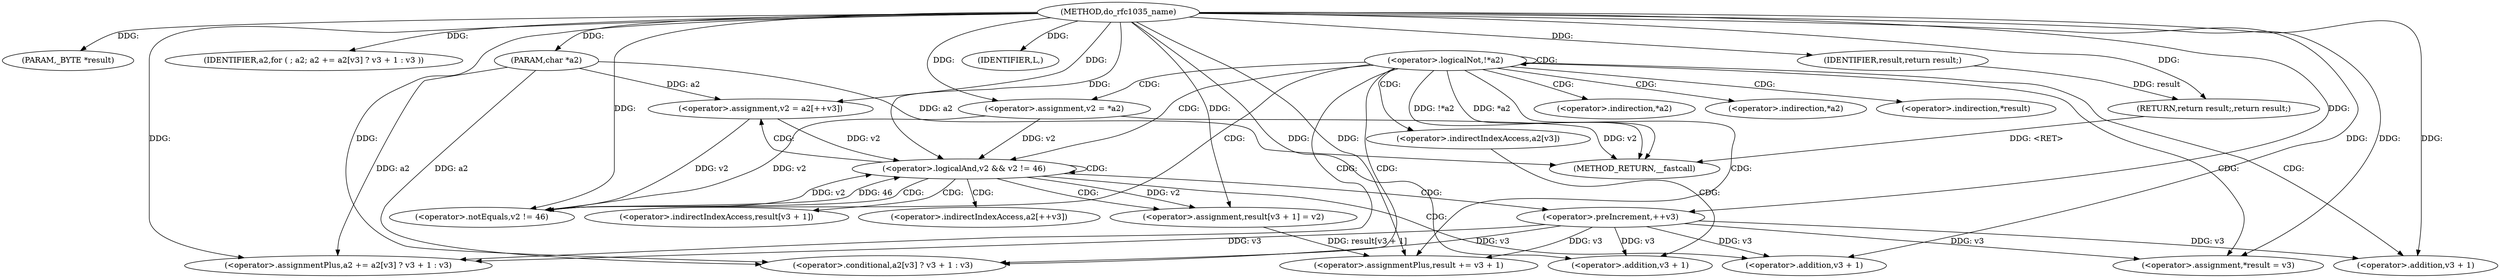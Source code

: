 digraph do_rfc1035_name {  
"1000103" [label = "(METHOD,do_rfc1035_name)" ]
"1000163" [label = "(METHOD_RETURN,__fastcall)" ]
"1000104" [label = "(PARAM,_BYTE *result)" ]
"1000105" [label = "(PARAM,char *a2)" ]
"1000110" [label = "(IDENTIFIER,a2,for ( ; a2; a2 += a2[v3] ? v3 + 1 : v3 ))" ]
"1000111" [label = "(<operator>.assignmentPlus,a2 += a2[v3] ? v3 + 1 : v3)" ]
"1000113" [label = "(<operator>.conditional,a2[v3] ? v3 + 1 : v3)" ]
"1000117" [label = "(<operator>.addition,v3 + 1)" ]
"1000122" [label = "(<operator>.assignment,v2 = *a2)" ]
"1000127" [label = "(<operator>.logicalNot,!*a2)" ]
"1000131" [label = "(IDENTIFIER,L,)" ]
"1000133" [label = "(<operator>.logicalAnd,v2 && v2 != 46)" ]
"1000135" [label = "(<operator>.notEquals,v2 != 46)" ]
"1000139" [label = "(<operator>.assignment,result[v3 + 1] = v2)" ]
"1000142" [label = "(<operator>.addition,v3 + 1)" ]
"1000146" [label = "(<operator>.assignment,v2 = a2[++v3])" ]
"1000150" [label = "(<operator>.preIncrement,++v3)" ]
"1000152" [label = "(<operator>.assignment,*result = v3)" ]
"1000156" [label = "(<operator>.assignmentPlus,result += v3 + 1)" ]
"1000158" [label = "(<operator>.addition,v3 + 1)" ]
"1000161" [label = "(RETURN,return result;,return result;)" ]
"1000162" [label = "(IDENTIFIER,result,return result;)" ]
"1000114" [label = "(<operator>.indirectIndexAccess,a2[v3])" ]
"1000124" [label = "(<operator>.indirection,*a2)" ]
"1000128" [label = "(<operator>.indirection,*a2)" ]
"1000140" [label = "(<operator>.indirectIndexAccess,result[v3 + 1])" ]
"1000148" [label = "(<operator>.indirectIndexAccess,a2[++v3])" ]
"1000153" [label = "(<operator>.indirection,*result)" ]
  "1000127" -> "1000163"  [ label = "DDG: *a2"] 
  "1000127" -> "1000163"  [ label = "DDG: !*a2"] 
  "1000122" -> "1000163"  [ label = "DDG: v2"] 
  "1000105" -> "1000163"  [ label = "DDG: a2"] 
  "1000161" -> "1000163"  [ label = "DDG: <RET>"] 
  "1000103" -> "1000104"  [ label = "DDG: "] 
  "1000103" -> "1000105"  [ label = "DDG: "] 
  "1000103" -> "1000110"  [ label = "DDG: "] 
  "1000105" -> "1000111"  [ label = "DDG: a2"] 
  "1000103" -> "1000111"  [ label = "DDG: "] 
  "1000150" -> "1000111"  [ label = "DDG: v3"] 
  "1000105" -> "1000113"  [ label = "DDG: a2"] 
  "1000103" -> "1000113"  [ label = "DDG: "] 
  "1000150" -> "1000113"  [ label = "DDG: v3"] 
  "1000103" -> "1000117"  [ label = "DDG: "] 
  "1000150" -> "1000117"  [ label = "DDG: v3"] 
  "1000103" -> "1000122"  [ label = "DDG: "] 
  "1000103" -> "1000131"  [ label = "DDG: "] 
  "1000135" -> "1000133"  [ label = "DDG: v2"] 
  "1000146" -> "1000133"  [ label = "DDG: v2"] 
  "1000122" -> "1000133"  [ label = "DDG: v2"] 
  "1000103" -> "1000133"  [ label = "DDG: "] 
  "1000135" -> "1000133"  [ label = "DDG: 46"] 
  "1000146" -> "1000135"  [ label = "DDG: v2"] 
  "1000122" -> "1000135"  [ label = "DDG: v2"] 
  "1000103" -> "1000135"  [ label = "DDG: "] 
  "1000133" -> "1000139"  [ label = "DDG: v2"] 
  "1000103" -> "1000139"  [ label = "DDG: "] 
  "1000150" -> "1000142"  [ label = "DDG: v3"] 
  "1000103" -> "1000142"  [ label = "DDG: "] 
  "1000105" -> "1000146"  [ label = "DDG: a2"] 
  "1000103" -> "1000146"  [ label = "DDG: "] 
  "1000103" -> "1000150"  [ label = "DDG: "] 
  "1000150" -> "1000152"  [ label = "DDG: v3"] 
  "1000103" -> "1000152"  [ label = "DDG: "] 
  "1000103" -> "1000156"  [ label = "DDG: "] 
  "1000150" -> "1000156"  [ label = "DDG: v3"] 
  "1000139" -> "1000156"  [ label = "DDG: result[v3 + 1]"] 
  "1000103" -> "1000158"  [ label = "DDG: "] 
  "1000150" -> "1000158"  [ label = "DDG: v3"] 
  "1000162" -> "1000161"  [ label = "DDG: result"] 
  "1000103" -> "1000161"  [ label = "DDG: "] 
  "1000103" -> "1000162"  [ label = "DDG: "] 
  "1000114" -> "1000117"  [ label = "CDG: "] 
  "1000127" -> "1000111"  [ label = "CDG: "] 
  "1000127" -> "1000114"  [ label = "CDG: "] 
  "1000127" -> "1000113"  [ label = "CDG: "] 
  "1000127" -> "1000133"  [ label = "CDG: "] 
  "1000127" -> "1000158"  [ label = "CDG: "] 
  "1000127" -> "1000156"  [ label = "CDG: "] 
  "1000127" -> "1000153"  [ label = "CDG: "] 
  "1000127" -> "1000152"  [ label = "CDG: "] 
  "1000127" -> "1000128"  [ label = "CDG: "] 
  "1000127" -> "1000127"  [ label = "CDG: "] 
  "1000127" -> "1000124"  [ label = "CDG: "] 
  "1000127" -> "1000122"  [ label = "CDG: "] 
  "1000127" -> "1000135"  [ label = "CDG: "] 
  "1000133" -> "1000142"  [ label = "CDG: "] 
  "1000133" -> "1000140"  [ label = "CDG: "] 
  "1000133" -> "1000139"  [ label = "CDG: "] 
  "1000133" -> "1000133"  [ label = "CDG: "] 
  "1000133" -> "1000150"  [ label = "CDG: "] 
  "1000133" -> "1000148"  [ label = "CDG: "] 
  "1000133" -> "1000146"  [ label = "CDG: "] 
  "1000133" -> "1000135"  [ label = "CDG: "] 
}
